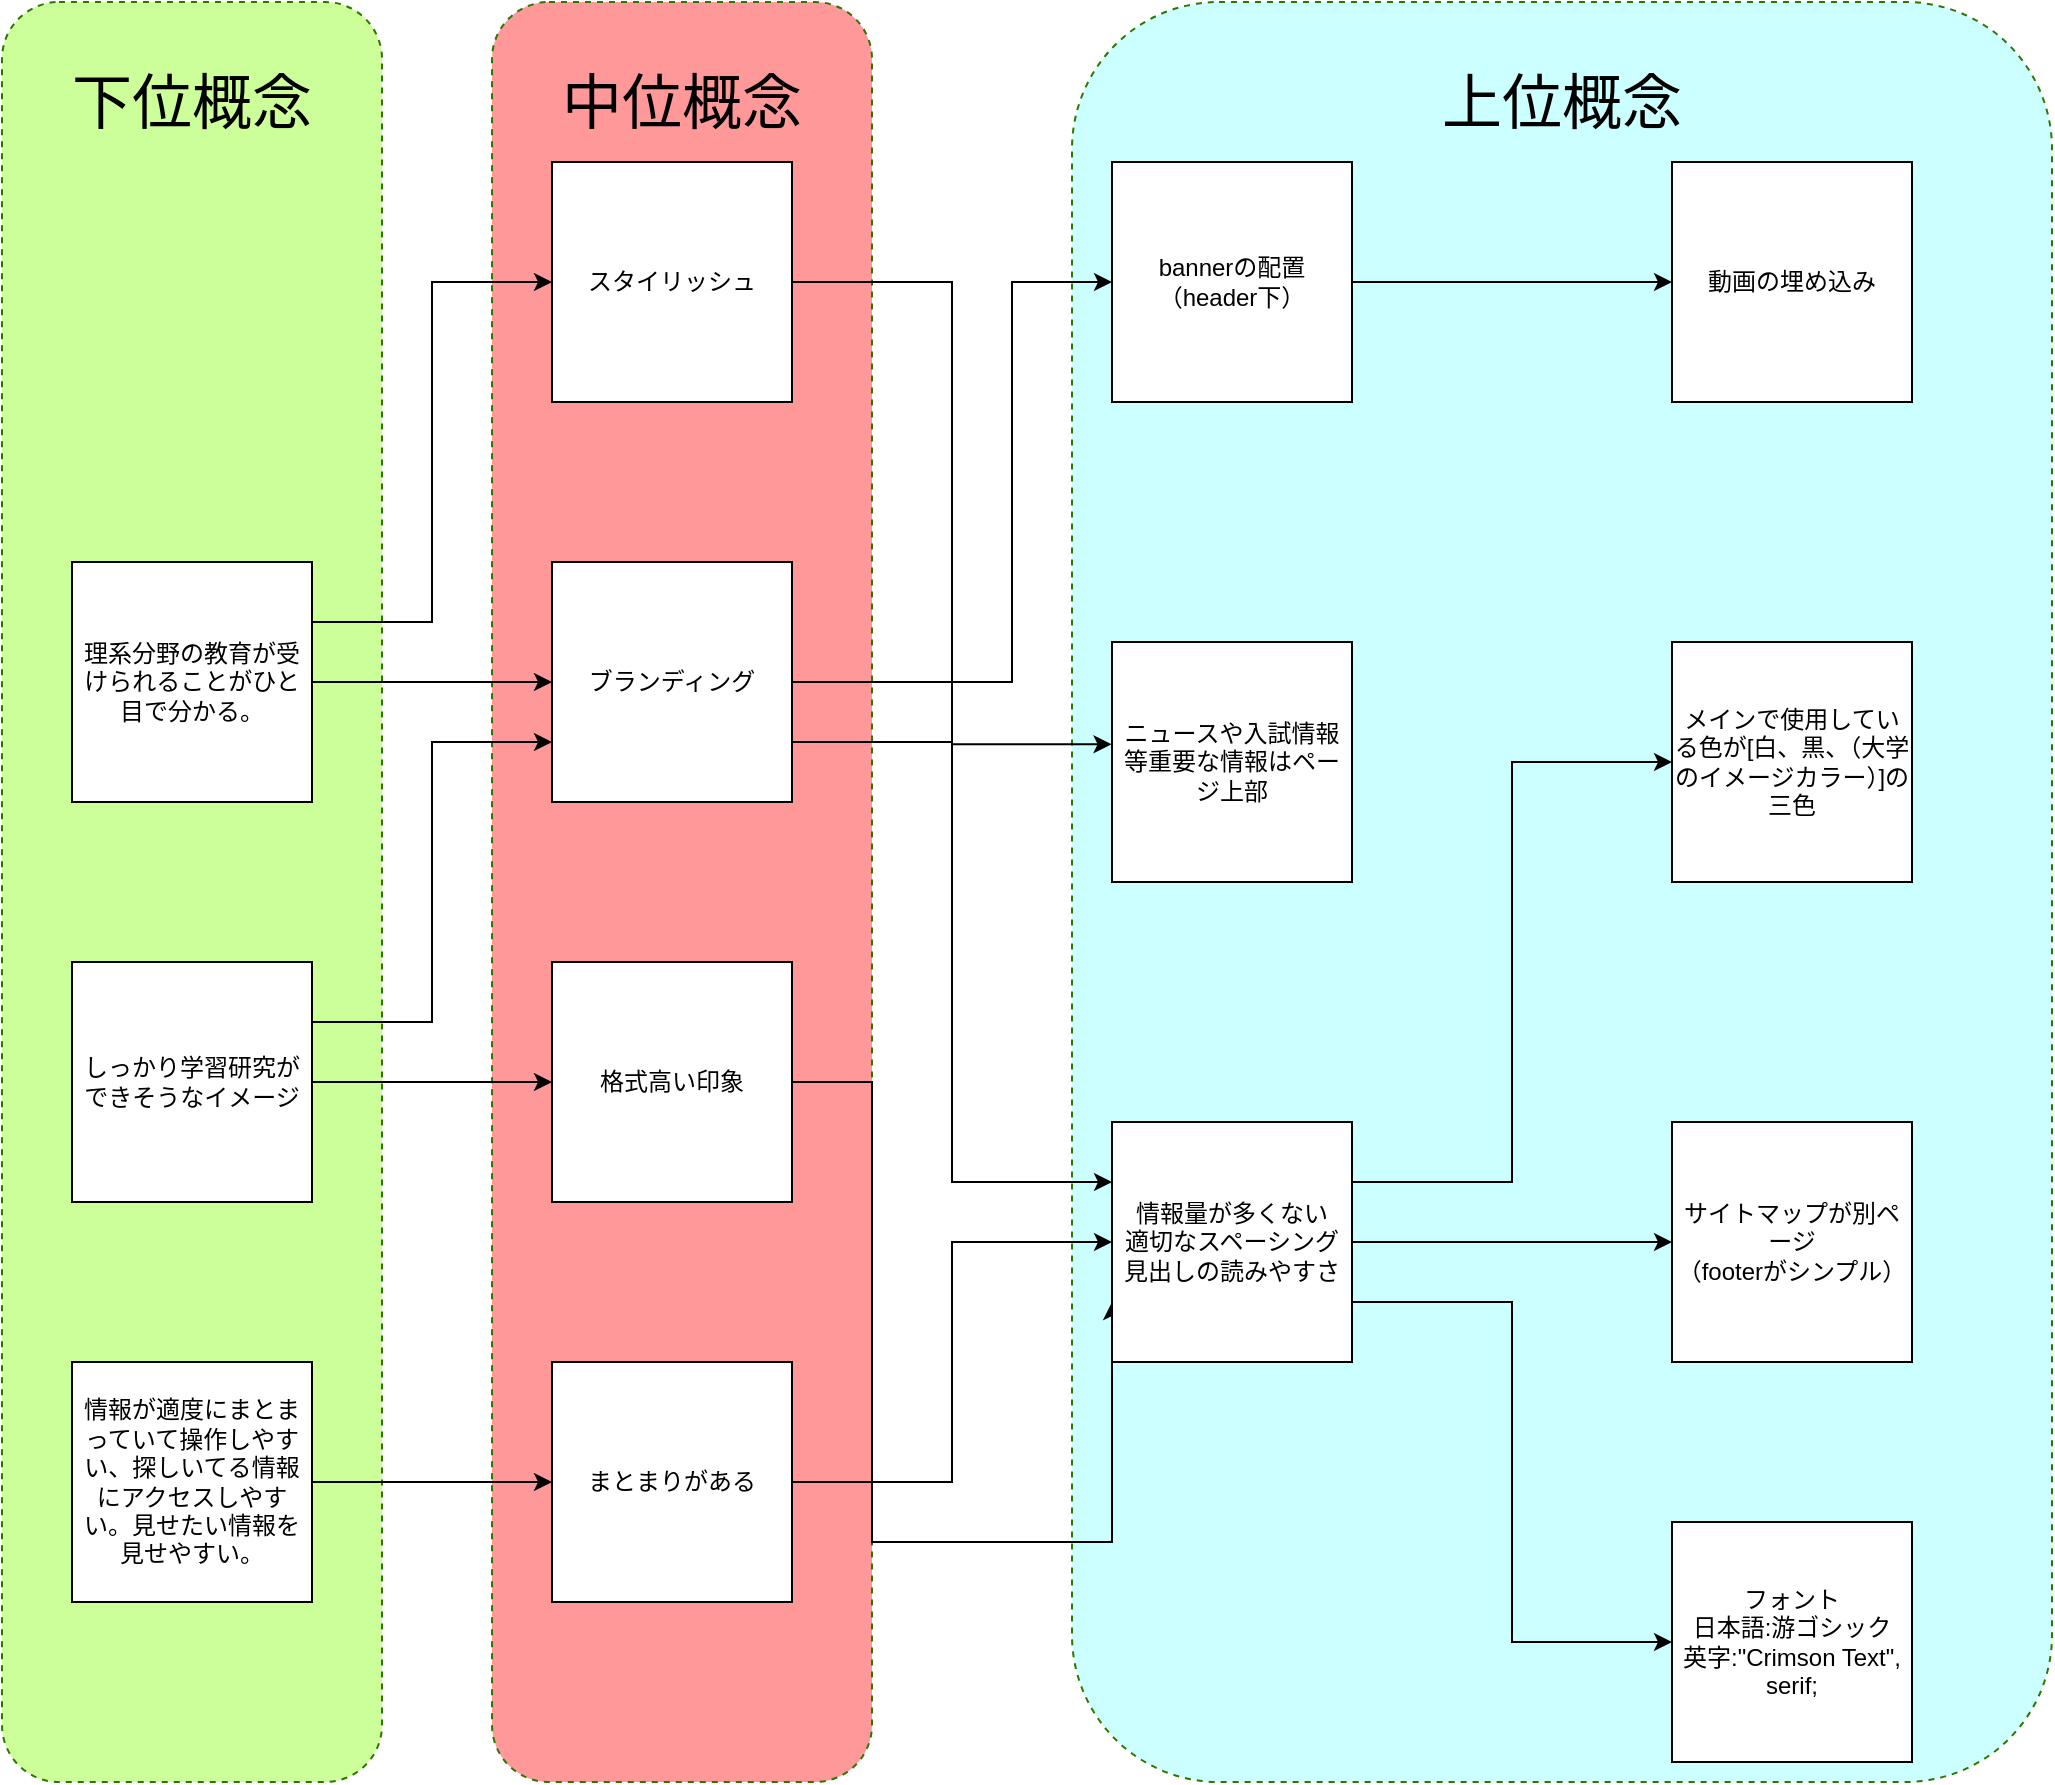 <mxfile>
    <diagram id="GcuRUEF6hCODNMgYCKD1" name="Page-1">
        <mxGraphModel dx="1626" dy="996" grid="1" gridSize="10" guides="1" tooltips="1" connect="1" arrows="1" fold="1" page="1" pageScale="1" pageWidth="1200" pageHeight="1600" math="0" shadow="0">
            <root>
                <mxCell id="0"/>
                <mxCell id="1" parent="0"/>
                <mxCell id="39" value="" style="rounded=1;whiteSpace=wrap;html=1;dashed=1;strokeColor=#2D7600;fontColor=#ffffff;fillColor=#CCFFFF;" vertex="1" parent="1">
                    <mxGeometry x="660" y="120" width="490" height="890" as="geometry"/>
                </mxCell>
                <mxCell id="40" value="&lt;font color=&quot;#000000&quot;&gt;&lt;span style=&quot;font-size: 30px&quot;&gt;上位概念&lt;/span&gt;&lt;/font&gt;" style="text;html=1;strokeColor=none;fillColor=none;align=center;verticalAlign=middle;whiteSpace=wrap;rounded=0;dashed=1;strokeWidth=10;" vertex="1" parent="1">
                    <mxGeometry x="830" y="160" width="150" height="20" as="geometry"/>
                </mxCell>
                <mxCell id="37" value="" style="rounded=1;whiteSpace=wrap;html=1;dashed=1;strokeColor=#2D7600;fontColor=#ffffff;fillColor=#FF9999;" vertex="1" parent="1">
                    <mxGeometry x="370" y="120" width="190" height="890" as="geometry"/>
                </mxCell>
                <mxCell id="38" value="&lt;font color=&quot;#000000&quot;&gt;&lt;span style=&quot;font-size: 30px&quot;&gt;中位概念&lt;/span&gt;&lt;/font&gt;" style="text;html=1;strokeColor=none;fillColor=none;align=center;verticalAlign=middle;whiteSpace=wrap;rounded=0;dashed=1;strokeWidth=10;" vertex="1" parent="1">
                    <mxGeometry x="390" y="160" width="150" height="20" as="geometry"/>
                </mxCell>
                <mxCell id="35" value="" style="rounded=1;whiteSpace=wrap;html=1;dashed=1;strokeColor=#2D7600;fontColor=#ffffff;fillColor=#CCFF99;" vertex="1" parent="1">
                    <mxGeometry x="125" y="120" width="190" height="890" as="geometry"/>
                </mxCell>
                <mxCell id="9" style="edgeStyle=orthogonalEdgeStyle;rounded=0;orthogonalLoop=1;jettySize=auto;html=1;exitX=1;exitY=0.5;exitDx=0;exitDy=0;entryX=0;entryY=0.5;entryDx=0;entryDy=0;strokeColor=#000000;" edge="1" parent="1" source="2" target="4">
                    <mxGeometry relative="1" as="geometry"/>
                </mxCell>
                <mxCell id="12" style="edgeStyle=orthogonalEdgeStyle;rounded=0;orthogonalLoop=1;jettySize=auto;html=1;exitX=1;exitY=0.25;exitDx=0;exitDy=0;entryX=0;entryY=0.5;entryDx=0;entryDy=0;strokeColor=#000000;" edge="1" parent="1" source="2" target="8">
                    <mxGeometry relative="1" as="geometry"/>
                </mxCell>
                <mxCell id="2" value="&lt;font color=&quot;#000000&quot;&gt;理系分野の教育が受けられることがひと目で分かる。&lt;/font&gt;" style="rounded=0;whiteSpace=wrap;html=1;fillColor=#FFFFFF;" vertex="1" parent="1">
                    <mxGeometry x="160" y="400" width="120" height="120" as="geometry"/>
                </mxCell>
                <mxCell id="18" style="edgeStyle=orthogonalEdgeStyle;rounded=0;orthogonalLoop=1;jettySize=auto;html=1;exitX=1;exitY=0.5;exitDx=0;exitDy=0;entryX=0;entryY=0.75;entryDx=0;entryDy=0;strokeColor=#000000;" edge="1" parent="1" source="3" target="13">
                    <mxGeometry relative="1" as="geometry">
                        <Array as="points">
                            <mxPoint x="560" y="660"/>
                            <mxPoint x="560" y="890"/>
                        </Array>
                    </mxGeometry>
                </mxCell>
                <mxCell id="3" value="&lt;font color=&quot;#000000&quot;&gt;格式高い印象&lt;/font&gt;" style="rounded=0;whiteSpace=wrap;html=1;fillColor=#FFFFFF;" vertex="1" parent="1">
                    <mxGeometry x="400" y="600" width="120" height="120" as="geometry"/>
                </mxCell>
                <mxCell id="16" style="edgeStyle=orthogonalEdgeStyle;rounded=0;orthogonalLoop=1;jettySize=auto;html=1;exitX=1;exitY=0.5;exitDx=0;exitDy=0;entryX=0;entryY=0.5;entryDx=0;entryDy=0;strokeColor=#000000;" edge="1" parent="1" source="4" target="15">
                    <mxGeometry relative="1" as="geometry">
                        <Array as="points">
                            <mxPoint x="630" y="460"/>
                            <mxPoint x="630" y="260"/>
                        </Array>
                    </mxGeometry>
                </mxCell>
                <mxCell id="34" style="edgeStyle=orthogonalEdgeStyle;rounded=0;orthogonalLoop=1;jettySize=auto;html=1;exitX=1;exitY=0.75;exitDx=0;exitDy=0;entryX=-0.002;entryY=0.426;entryDx=0;entryDy=0;entryPerimeter=0;strokeColor=#000000;" edge="1" parent="1" source="4" target="26">
                    <mxGeometry relative="1" as="geometry"/>
                </mxCell>
                <mxCell id="4" value="&lt;font color=&quot;#000000&quot;&gt;ブランディング&lt;/font&gt;" style="rounded=0;whiteSpace=wrap;html=1;fillColor=#FFFFFF;" vertex="1" parent="1">
                    <mxGeometry x="400" y="400" width="120" height="120" as="geometry"/>
                </mxCell>
                <mxCell id="20" style="edgeStyle=orthogonalEdgeStyle;rounded=0;orthogonalLoop=1;jettySize=auto;html=1;exitX=1;exitY=0.5;exitDx=0;exitDy=0;strokeColor=#000000;" edge="1" parent="1" source="5" target="19">
                    <mxGeometry relative="1" as="geometry"/>
                </mxCell>
                <mxCell id="5" value="&lt;font color=&quot;#000000&quot;&gt;情報が適度にまとまっていて操作しやすい、探しいてる情報にアクセスしやすい。見せたい情報を見せやすい。&lt;/font&gt;" style="rounded=0;whiteSpace=wrap;html=1;fillColor=#FFFFFF;" vertex="1" parent="1">
                    <mxGeometry x="160" y="800" width="120" height="120" as="geometry"/>
                </mxCell>
                <mxCell id="10" style="edgeStyle=orthogonalEdgeStyle;rounded=0;orthogonalLoop=1;jettySize=auto;html=1;exitX=1;exitY=0.25;exitDx=0;exitDy=0;entryX=0;entryY=0.75;entryDx=0;entryDy=0;strokeColor=#000000;" edge="1" parent="1" source="7" target="4">
                    <mxGeometry relative="1" as="geometry"/>
                </mxCell>
                <mxCell id="11" style="edgeStyle=orthogonalEdgeStyle;rounded=0;orthogonalLoop=1;jettySize=auto;html=1;exitX=1;exitY=0.5;exitDx=0;exitDy=0;strokeColor=#000000;" edge="1" parent="1" source="7" target="3">
                    <mxGeometry relative="1" as="geometry"/>
                </mxCell>
                <mxCell id="7" value="&lt;font color=&quot;#000000&quot;&gt;しっかり学習研究ができそうなイメージ&lt;/font&gt;" style="rounded=0;whiteSpace=wrap;html=1;fillColor=#FFFFFF;" vertex="1" parent="1">
                    <mxGeometry x="160" y="600" width="120" height="120" as="geometry"/>
                </mxCell>
                <mxCell id="17" style="edgeStyle=orthogonalEdgeStyle;rounded=0;orthogonalLoop=1;jettySize=auto;html=1;exitX=1;exitY=0.5;exitDx=0;exitDy=0;entryX=0;entryY=0.25;entryDx=0;entryDy=0;strokeColor=#000000;" edge="1" parent="1" source="8" target="13">
                    <mxGeometry relative="1" as="geometry"/>
                </mxCell>
                <mxCell id="8" value="&lt;font color=&quot;#000000&quot;&gt;スタイリッシュ&lt;/font&gt;" style="rounded=0;whiteSpace=wrap;html=1;fillColor=#FFFFFF;" vertex="1" parent="1">
                    <mxGeometry x="400" y="200" width="120" height="120" as="geometry"/>
                </mxCell>
                <mxCell id="28" style="edgeStyle=orthogonalEdgeStyle;rounded=0;orthogonalLoop=1;jettySize=auto;html=1;exitX=1;exitY=0.5;exitDx=0;exitDy=0;entryX=0;entryY=0.5;entryDx=0;entryDy=0;strokeColor=#000000;" edge="1" parent="1" source="13" target="25">
                    <mxGeometry relative="1" as="geometry"/>
                </mxCell>
                <mxCell id="29" style="edgeStyle=orthogonalEdgeStyle;rounded=0;orthogonalLoop=1;jettySize=auto;html=1;exitX=1;exitY=0.75;exitDx=0;exitDy=0;entryX=0;entryY=0.5;entryDx=0;entryDy=0;strokeColor=#000000;" edge="1" parent="1" source="13" target="24">
                    <mxGeometry relative="1" as="geometry"/>
                </mxCell>
                <mxCell id="33" style="edgeStyle=orthogonalEdgeStyle;rounded=0;orthogonalLoop=1;jettySize=auto;html=1;exitX=1;exitY=0.25;exitDx=0;exitDy=0;entryX=0;entryY=0.5;entryDx=0;entryDy=0;strokeColor=#000000;" edge="1" parent="1" source="13" target="30">
                    <mxGeometry relative="1" as="geometry"/>
                </mxCell>
                <mxCell id="13" value="&lt;font color=&quot;#000000&quot;&gt;情報量が多くない&lt;br&gt;適切なスペーシング&lt;br&gt;見出しの読みやすさ&lt;/font&gt;" style="rounded=0;whiteSpace=wrap;html=1;fillColor=#FFFFFF;" vertex="1" parent="1">
                    <mxGeometry x="680" y="680" width="120" height="120" as="geometry"/>
                </mxCell>
                <mxCell id="23" style="edgeStyle=orthogonalEdgeStyle;rounded=0;orthogonalLoop=1;jettySize=auto;html=1;exitX=1;exitY=0.5;exitDx=0;exitDy=0;entryX=0;entryY=0.5;entryDx=0;entryDy=0;strokeColor=#000000;" edge="1" parent="1" source="15" target="22">
                    <mxGeometry relative="1" as="geometry"/>
                </mxCell>
                <mxCell id="15" value="&lt;font color=&quot;#000000&quot;&gt;bannerの配置&lt;br&gt;（header下）&lt;/font&gt;" style="rounded=0;whiteSpace=wrap;html=1;fillColor=#FFFFFF;" vertex="1" parent="1">
                    <mxGeometry x="680" y="200" width="120" height="120" as="geometry"/>
                </mxCell>
                <mxCell id="21" style="edgeStyle=orthogonalEdgeStyle;rounded=0;orthogonalLoop=1;jettySize=auto;html=1;exitX=1;exitY=0.5;exitDx=0;exitDy=0;entryX=0;entryY=0.5;entryDx=0;entryDy=0;strokeColor=#000000;" edge="1" parent="1" source="19" target="13">
                    <mxGeometry relative="1" as="geometry"/>
                </mxCell>
                <mxCell id="19" value="&lt;font color=&quot;#000000&quot;&gt;まとまりがある&lt;/font&gt;" style="rounded=0;whiteSpace=wrap;html=1;fillColor=#FFFFFF;" vertex="1" parent="1">
                    <mxGeometry x="400" y="800" width="120" height="120" as="geometry"/>
                </mxCell>
                <mxCell id="22" value="&lt;font color=&quot;#000000&quot;&gt;動画の埋め込み&lt;/font&gt;" style="rounded=0;whiteSpace=wrap;html=1;fillColor=#FFFFFF;" vertex="1" parent="1">
                    <mxGeometry x="960" y="200" width="120" height="120" as="geometry"/>
                </mxCell>
                <mxCell id="24" value="&lt;font color=&quot;#000000&quot;&gt;フォント&lt;br&gt;日本語:游ゴシック&lt;br&gt;英字:&quot;Crimson Text&quot;, serif;&lt;/font&gt;" style="rounded=0;whiteSpace=wrap;html=1;fillColor=#FFFFFF;" vertex="1" parent="1">
                    <mxGeometry x="960" y="880" width="120" height="120" as="geometry"/>
                </mxCell>
                <mxCell id="25" value="&lt;font color=&quot;#000000&quot;&gt;サイトマップが別ページ&lt;br&gt;（footerがシンプル）&lt;/font&gt;" style="rounded=0;whiteSpace=wrap;html=1;fillColor=#FFFFFF;" vertex="1" parent="1">
                    <mxGeometry x="960" y="680" width="120" height="120" as="geometry"/>
                </mxCell>
                <mxCell id="26" value="&lt;font color=&quot;#000000&quot;&gt;ニュースや入試情報等重要な情報はページ上部&lt;/font&gt;" style="rounded=0;whiteSpace=wrap;html=1;fillColor=#FFFFFF;" vertex="1" parent="1">
                    <mxGeometry x="680" y="440" width="120" height="120" as="geometry"/>
                </mxCell>
                <mxCell id="30" value="&lt;font color=&quot;#000000&quot;&gt;メインで使用している色が[白、黒、（大学のイメージカラー）]の三色&lt;/font&gt;" style="rounded=0;whiteSpace=wrap;html=1;fillColor=#FFFFFF;" vertex="1" parent="1">
                    <mxGeometry x="960" y="440" width="120" height="120" as="geometry"/>
                </mxCell>
                <mxCell id="36" value="&lt;font color=&quot;#000000&quot;&gt;&lt;span style=&quot;font-size: 30px&quot;&gt;下位概念&lt;/span&gt;&lt;/font&gt;" style="text;html=1;strokeColor=none;fillColor=none;align=center;verticalAlign=middle;whiteSpace=wrap;rounded=0;dashed=1;strokeWidth=10;" vertex="1" parent="1">
                    <mxGeometry x="145" y="160" width="150" height="20" as="geometry"/>
                </mxCell>
            </root>
        </mxGraphModel>
    </diagram>
</mxfile>
